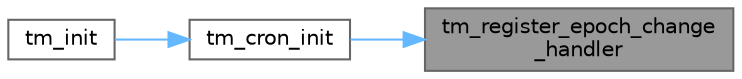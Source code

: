 digraph "tm_register_epoch_change_handler"
{
 // INTERACTIVE_SVG=YES
 // LATEX_PDF_SIZE
  bgcolor="transparent";
  edge [fontname=Helvetica,fontsize=10,labelfontname=Helvetica,labelfontsize=10];
  node [fontname=Helvetica,fontsize=10,shape=box,height=0.2,width=0.4];
  rankdir="RL";
  Node1 [id="Node000001",label="tm_register_epoch_change\l_handler",height=0.2,width=0.4,color="gray40", fillcolor="grey60", style="filled", fontcolor="black",tooltip="Register a callback for changes to the epoch."];
  Node1 -> Node2 [id="edge1_Node000001_Node000002",dir="back",color="steelblue1",style="solid",tooltip=" "];
  Node2 [id="Node000002",label="tm_cron_init",height=0.2,width=0.4,color="grey40", fillcolor="white", style="filled",URL="$cron_8c.html#a11dc7bae47b8fb891f0af6d3f95677b3",tooltip=" "];
  Node2 -> Node3 [id="edge2_Node000002_Node000003",dir="back",color="steelblue1",style="solid",tooltip=" "];
  Node3 [id="Node000003",label="tm_init",height=0.2,width=0.4,color="grey40", fillcolor="white", style="filled",URL="$time_8c.html#ad30ad83b20a9361d7ba12e5117b56fce",tooltip="Intitialize time library constructs."];
}
